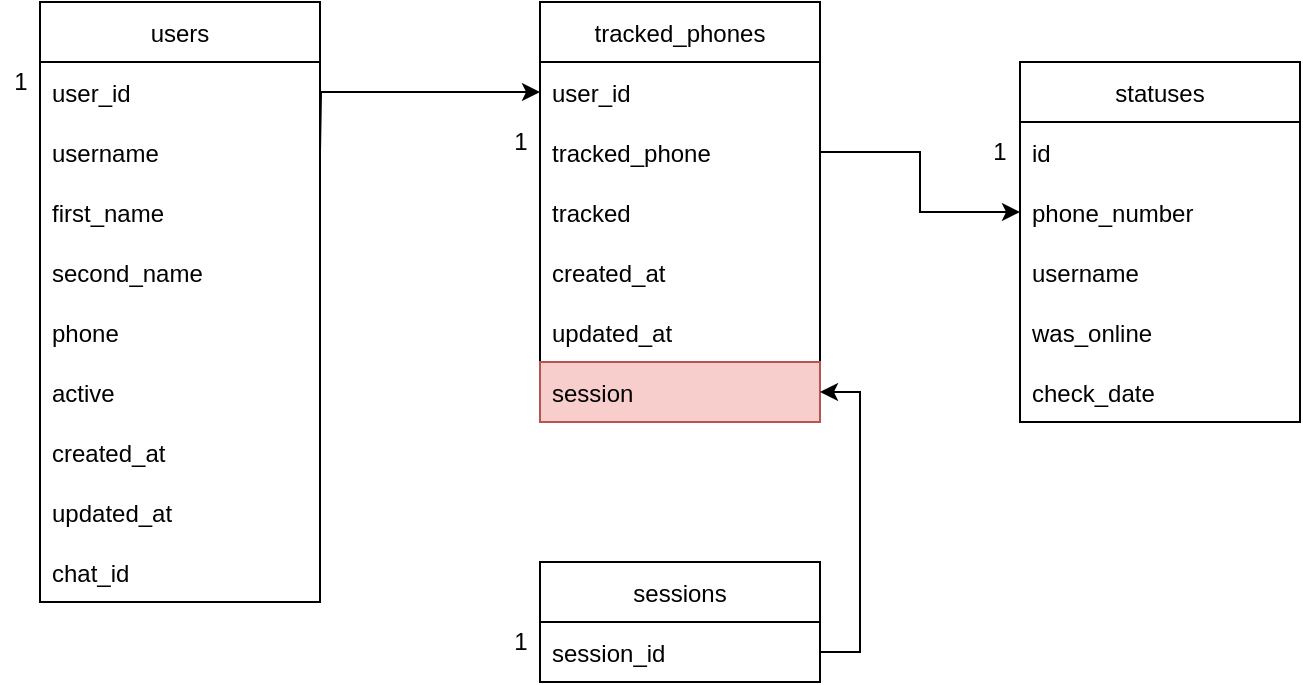 <mxfile version="16.4.6" type="device"><diagram id="2Lz8g4aXv7PvrA9rQq6V" name="Page-1"><mxGraphModel dx="946" dy="646" grid="1" gridSize="10" guides="1" tooltips="1" connect="1" arrows="1" fold="1" page="1" pageScale="1" pageWidth="827" pageHeight="1169" math="0" shadow="0"><root><mxCell id="0"/><mxCell id="1" parent="0"/><mxCell id="C8LECRT7jh5EdWTfIgT6-39" style="edgeStyle=orthogonalEdgeStyle;rounded=0;orthogonalLoop=1;jettySize=auto;html=1;exitX=1;exitY=0.5;exitDx=0;exitDy=0;entryX=0;entryY=0.5;entryDx=0;entryDy=0;" edge="1" parent="1" target="C8LECRT7jh5EdWTfIgT6-6"><mxGeometry relative="1" as="geometry"><mxPoint x="220" y="95" as="sourcePoint"/></mxGeometry></mxCell><mxCell id="C8LECRT7jh5EdWTfIgT6-41" style="edgeStyle=orthogonalEdgeStyle;rounded=0;orthogonalLoop=1;jettySize=auto;html=1;exitX=1;exitY=0.5;exitDx=0;exitDy=0;entryX=0;entryY=0.5;entryDx=0;entryDy=0;" edge="1" parent="1" source="C8LECRT7jh5EdWTfIgT6-7" target="C8LECRT7jh5EdWTfIgT6-11"><mxGeometry relative="1" as="geometry"/></mxCell><mxCell id="C8LECRT7jh5EdWTfIgT6-44" value="" style="group" vertex="1" connectable="0" parent="1"><mxGeometry x="310" y="20" width="160" height="180" as="geometry"/></mxCell><mxCell id="C8LECRT7jh5EdWTfIgT6-5" value="tracked_phones" style="swimlane;fontStyle=0;childLayout=stackLayout;horizontal=1;startSize=30;horizontalStack=0;resizeParent=1;resizeParentMax=0;resizeLast=0;collapsible=1;marginBottom=0;" vertex="1" parent="C8LECRT7jh5EdWTfIgT6-44"><mxGeometry x="20" width="140" height="210" as="geometry"/></mxCell><mxCell id="C8LECRT7jh5EdWTfIgT6-6" value="user_id" style="text;strokeColor=none;fillColor=none;align=left;verticalAlign=middle;spacingLeft=4;spacingRight=4;overflow=hidden;points=[[0,0.5],[1,0.5]];portConstraint=eastwest;rotatable=0;" vertex="1" parent="C8LECRT7jh5EdWTfIgT6-5"><mxGeometry y="30" width="140" height="30" as="geometry"/></mxCell><mxCell id="C8LECRT7jh5EdWTfIgT6-7" value="tracked_phone" style="text;strokeColor=none;fillColor=none;align=left;verticalAlign=middle;spacingLeft=4;spacingRight=4;overflow=hidden;points=[[0,0.5],[1,0.5]];portConstraint=eastwest;rotatable=0;" vertex="1" parent="C8LECRT7jh5EdWTfIgT6-5"><mxGeometry y="60" width="140" height="30" as="geometry"/></mxCell><mxCell id="C8LECRT7jh5EdWTfIgT6-8" value="tracked" style="text;strokeColor=none;fillColor=none;align=left;verticalAlign=middle;spacingLeft=4;spacingRight=4;overflow=hidden;points=[[0,0.5],[1,0.5]];portConstraint=eastwest;rotatable=0;" vertex="1" parent="C8LECRT7jh5EdWTfIgT6-5"><mxGeometry y="90" width="140" height="30" as="geometry"/></mxCell><mxCell id="C8LECRT7jh5EdWTfIgT6-35" value="created_at" style="text;strokeColor=none;fillColor=none;align=left;verticalAlign=middle;spacingLeft=4;spacingRight=4;overflow=hidden;points=[[0,0.5],[1,0.5]];portConstraint=eastwest;rotatable=0;" vertex="1" parent="C8LECRT7jh5EdWTfIgT6-5"><mxGeometry y="120" width="140" height="30" as="geometry"/></mxCell><mxCell id="C8LECRT7jh5EdWTfIgT6-36" value="updated_at" style="text;strokeColor=none;fillColor=none;align=left;verticalAlign=middle;spacingLeft=4;spacingRight=4;overflow=hidden;points=[[0,0.5],[1,0.5]];portConstraint=eastwest;rotatable=0;" vertex="1" parent="C8LECRT7jh5EdWTfIgT6-5"><mxGeometry y="150" width="140" height="30" as="geometry"/></mxCell><mxCell id="C8LECRT7jh5EdWTfIgT6-55" value="session" style="text;strokeColor=#b85450;fillColor=#f8cecc;align=left;verticalAlign=middle;spacingLeft=4;spacingRight=4;overflow=hidden;points=[[0,0.5],[1,0.5]];portConstraint=eastwest;rotatable=0;" vertex="1" parent="C8LECRT7jh5EdWTfIgT6-5"><mxGeometry y="180" width="140" height="30" as="geometry"/></mxCell><mxCell id="C8LECRT7jh5EdWTfIgT6-43" value="1" style="text;html=1;align=center;verticalAlign=middle;resizable=0;points=[];autosize=1;strokeColor=none;fillColor=none;" vertex="1" parent="C8LECRT7jh5EdWTfIgT6-44"><mxGeometry y="60" width="20" height="20" as="geometry"/></mxCell><mxCell id="C8LECRT7jh5EdWTfIgT6-45" value="" style="group" vertex="1" connectable="0" parent="1"><mxGeometry x="60" y="20" width="160" height="330" as="geometry"/></mxCell><mxCell id="C8LECRT7jh5EdWTfIgT6-1" value="users" style="swimlane;fontStyle=0;childLayout=stackLayout;horizontal=1;startSize=30;horizontalStack=0;resizeParent=1;resizeParentMax=0;resizeLast=0;collapsible=1;marginBottom=0;" vertex="1" parent="C8LECRT7jh5EdWTfIgT6-45"><mxGeometry x="20" width="140" height="300" as="geometry"><mxRectangle x="80" y="20" width="60" height="30" as="alternateBounds"/></mxGeometry></mxCell><mxCell id="C8LECRT7jh5EdWTfIgT6-42" value="user_id" style="text;strokeColor=none;fillColor=none;align=left;verticalAlign=middle;spacingLeft=4;spacingRight=4;overflow=hidden;points=[[0,0.5],[1,0.5]];portConstraint=eastwest;rotatable=0;" vertex="1" parent="C8LECRT7jh5EdWTfIgT6-1"><mxGeometry y="30" width="140" height="30" as="geometry"/></mxCell><mxCell id="C8LECRT7jh5EdWTfIgT6-3" value="username" style="text;strokeColor=none;fillColor=none;align=left;verticalAlign=middle;spacingLeft=4;spacingRight=4;overflow=hidden;points=[[0,0.5],[1,0.5]];portConstraint=eastwest;rotatable=0;" vertex="1" parent="C8LECRT7jh5EdWTfIgT6-1"><mxGeometry y="60" width="140" height="30" as="geometry"/></mxCell><mxCell id="C8LECRT7jh5EdWTfIgT6-4" value="first_name" style="text;strokeColor=none;fillColor=none;align=left;verticalAlign=middle;spacingLeft=4;spacingRight=4;overflow=hidden;points=[[0,0.5],[1,0.5]];portConstraint=eastwest;rotatable=0;" vertex="1" parent="C8LECRT7jh5EdWTfIgT6-1"><mxGeometry y="90" width="140" height="30" as="geometry"/></mxCell><mxCell id="C8LECRT7jh5EdWTfIgT6-23" value="second_name" style="text;strokeColor=none;fillColor=none;align=left;verticalAlign=middle;spacingLeft=4;spacingRight=4;overflow=hidden;points=[[0,0.5],[1,0.5]];portConstraint=eastwest;rotatable=0;" vertex="1" parent="C8LECRT7jh5EdWTfIgT6-1"><mxGeometry y="120" width="140" height="30" as="geometry"/></mxCell><mxCell id="C8LECRT7jh5EdWTfIgT6-30" value="phone" style="text;strokeColor=none;fillColor=none;align=left;verticalAlign=middle;spacingLeft=4;spacingRight=4;overflow=hidden;points=[[0,0.5],[1,0.5]];portConstraint=eastwest;rotatable=0;" vertex="1" parent="C8LECRT7jh5EdWTfIgT6-1"><mxGeometry y="150" width="140" height="30" as="geometry"/></mxCell><mxCell id="C8LECRT7jh5EdWTfIgT6-31" value="active" style="text;strokeColor=none;fillColor=none;align=left;verticalAlign=middle;spacingLeft=4;spacingRight=4;overflow=hidden;points=[[0,0.5],[1,0.5]];portConstraint=eastwest;rotatable=0;" vertex="1" parent="C8LECRT7jh5EdWTfIgT6-1"><mxGeometry y="180" width="140" height="30" as="geometry"/></mxCell><mxCell id="C8LECRT7jh5EdWTfIgT6-32" value="created_at" style="text;strokeColor=none;fillColor=none;align=left;verticalAlign=middle;spacingLeft=4;spacingRight=4;overflow=hidden;points=[[0,0.5],[1,0.5]];portConstraint=eastwest;rotatable=0;" vertex="1" parent="C8LECRT7jh5EdWTfIgT6-1"><mxGeometry y="210" width="140" height="30" as="geometry"/></mxCell><mxCell id="C8LECRT7jh5EdWTfIgT6-33" value="updated_at" style="text;strokeColor=none;fillColor=none;align=left;verticalAlign=middle;spacingLeft=4;spacingRight=4;overflow=hidden;points=[[0,0.5],[1,0.5]];portConstraint=eastwest;rotatable=0;" vertex="1" parent="C8LECRT7jh5EdWTfIgT6-1"><mxGeometry y="240" width="140" height="30" as="geometry"/></mxCell><mxCell id="C8LECRT7jh5EdWTfIgT6-34" value="chat_id" style="text;strokeColor=none;fillColor=none;align=left;verticalAlign=middle;spacingLeft=4;spacingRight=4;overflow=hidden;points=[[0,0.5],[1,0.5]];portConstraint=eastwest;rotatable=0;" vertex="1" parent="C8LECRT7jh5EdWTfIgT6-1"><mxGeometry y="270" width="140" height="30" as="geometry"/></mxCell><mxCell id="C8LECRT7jh5EdWTfIgT6-40" value="1" style="text;html=1;align=center;verticalAlign=middle;resizable=0;points=[];autosize=1;strokeColor=none;fillColor=none;" vertex="1" parent="C8LECRT7jh5EdWTfIgT6-45"><mxGeometry y="30" width="20" height="20" as="geometry"/></mxCell><mxCell id="C8LECRT7jh5EdWTfIgT6-47" value="" style="group" vertex="1" connectable="0" parent="1"><mxGeometry x="550" y="50" width="160" height="180" as="geometry"/></mxCell><mxCell id="C8LECRT7jh5EdWTfIgT6-9" value="statuses" style="swimlane;fontStyle=0;childLayout=stackLayout;horizontal=1;startSize=30;horizontalStack=0;resizeParent=1;resizeParentMax=0;resizeLast=0;collapsible=1;marginBottom=0;" vertex="1" parent="C8LECRT7jh5EdWTfIgT6-47"><mxGeometry x="20" width="140" height="180" as="geometry"/></mxCell><mxCell id="C8LECRT7jh5EdWTfIgT6-10" value="id" style="text;strokeColor=none;fillColor=none;align=left;verticalAlign=middle;spacingLeft=4;spacingRight=4;overflow=hidden;points=[[0,0.5],[1,0.5]];portConstraint=eastwest;rotatable=0;" vertex="1" parent="C8LECRT7jh5EdWTfIgT6-9"><mxGeometry y="30" width="140" height="30" as="geometry"/></mxCell><mxCell id="C8LECRT7jh5EdWTfIgT6-11" value="phone_number" style="text;strokeColor=none;fillColor=none;align=left;verticalAlign=middle;spacingLeft=4;spacingRight=4;overflow=hidden;points=[[0,0.5],[1,0.5]];portConstraint=eastwest;rotatable=0;" vertex="1" parent="C8LECRT7jh5EdWTfIgT6-9"><mxGeometry y="60" width="140" height="30" as="geometry"/></mxCell><mxCell id="C8LECRT7jh5EdWTfIgT6-12" value="username" style="text;strokeColor=none;fillColor=none;align=left;verticalAlign=middle;spacingLeft=4;spacingRight=4;overflow=hidden;points=[[0,0.5],[1,0.5]];portConstraint=eastwest;rotatable=0;" vertex="1" parent="C8LECRT7jh5EdWTfIgT6-9"><mxGeometry y="90" width="140" height="30" as="geometry"/></mxCell><mxCell id="C8LECRT7jh5EdWTfIgT6-37" value="was_online" style="text;strokeColor=none;fillColor=none;align=left;verticalAlign=middle;spacingLeft=4;spacingRight=4;overflow=hidden;points=[[0,0.5],[1,0.5]];portConstraint=eastwest;rotatable=0;" vertex="1" parent="C8LECRT7jh5EdWTfIgT6-9"><mxGeometry y="120" width="140" height="30" as="geometry"/></mxCell><mxCell id="C8LECRT7jh5EdWTfIgT6-38" value="check_date" style="text;strokeColor=none;fillColor=none;align=left;verticalAlign=middle;spacingLeft=4;spacingRight=4;overflow=hidden;points=[[0,0.5],[1,0.5]];portConstraint=eastwest;rotatable=0;" vertex="1" parent="C8LECRT7jh5EdWTfIgT6-9"><mxGeometry y="150" width="140" height="30" as="geometry"/></mxCell><mxCell id="C8LECRT7jh5EdWTfIgT6-46" value="1" style="text;html=1;strokeColor=none;fillColor=none;align=center;verticalAlign=middle;whiteSpace=wrap;rounded=0;" vertex="1" parent="C8LECRT7jh5EdWTfIgT6-47"><mxGeometry y="30" width="20" height="30" as="geometry"/></mxCell><mxCell id="C8LECRT7jh5EdWTfIgT6-53" value="" style="group" vertex="1" connectable="0" parent="1"><mxGeometry x="310" y="300" width="160" height="60" as="geometry"/></mxCell><mxCell id="C8LECRT7jh5EdWTfIgT6-48" value="sessions" style="swimlane;fontStyle=0;childLayout=stackLayout;horizontal=1;startSize=30;horizontalStack=0;resizeParent=1;resizeParentMax=0;resizeLast=0;collapsible=1;marginBottom=0;" vertex="1" parent="C8LECRT7jh5EdWTfIgT6-53"><mxGeometry x="20" width="140" height="60" as="geometry"/></mxCell><mxCell id="C8LECRT7jh5EdWTfIgT6-49" value="session_id" style="text;strokeColor=none;fillColor=none;align=left;verticalAlign=middle;spacingLeft=4;spacingRight=4;overflow=hidden;points=[[0,0.5],[1,0.5]];portConstraint=eastwest;rotatable=0;" vertex="1" parent="C8LECRT7jh5EdWTfIgT6-48"><mxGeometry y="30" width="140" height="30" as="geometry"/></mxCell><mxCell id="C8LECRT7jh5EdWTfIgT6-52" value="1" style="text;html=1;align=center;verticalAlign=middle;resizable=0;points=[];autosize=1;strokeColor=none;fillColor=none;" vertex="1" parent="C8LECRT7jh5EdWTfIgT6-53"><mxGeometry y="30" width="20" height="20" as="geometry"/></mxCell><mxCell id="C8LECRT7jh5EdWTfIgT6-57" style="edgeStyle=orthogonalEdgeStyle;rounded=0;orthogonalLoop=1;jettySize=auto;html=1;exitX=1;exitY=0.5;exitDx=0;exitDy=0;entryX=1;entryY=0.5;entryDx=0;entryDy=0;" edge="1" parent="1" source="C8LECRT7jh5EdWTfIgT6-49" target="C8LECRT7jh5EdWTfIgT6-55"><mxGeometry relative="1" as="geometry"/></mxCell></root></mxGraphModel></diagram></mxfile>